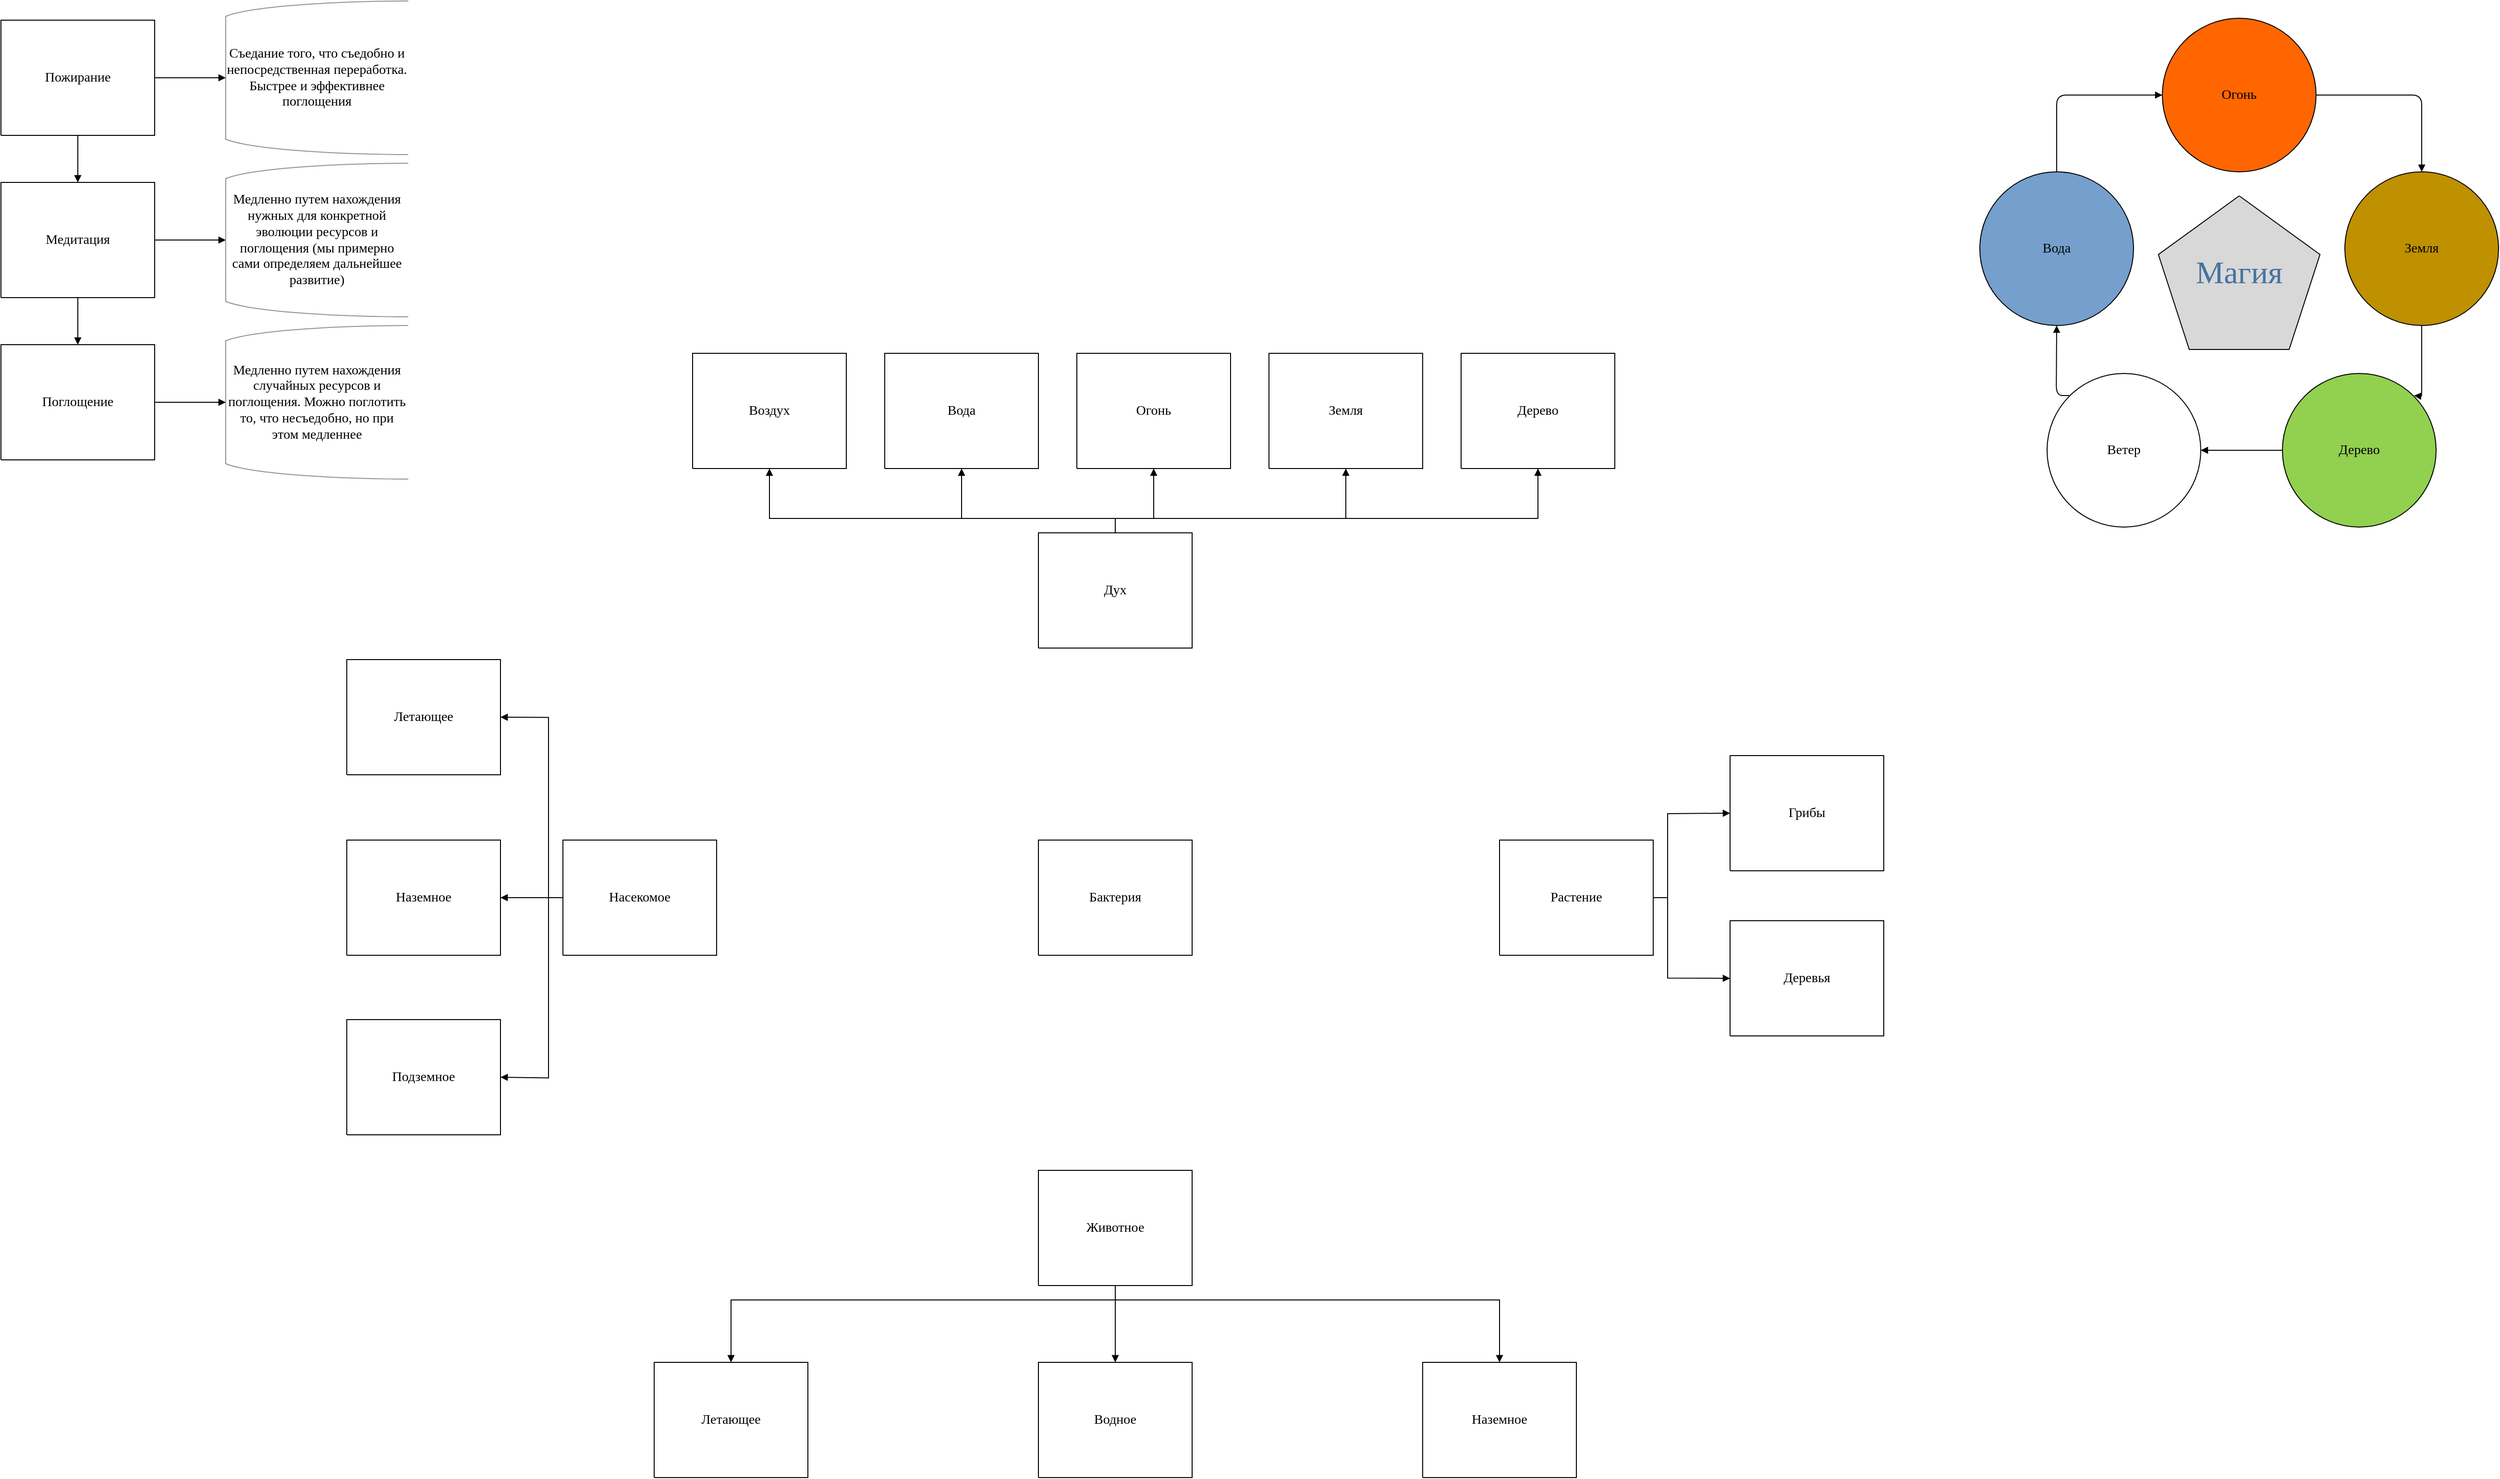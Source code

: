 <mxfile version="13.8.1" type="github"><diagram name="Страница-1" id="Страница-1"><mxGraphModel dx="2553" dy="1671" grid="1" gridSize="10" guides="1" tooltips="1" connect="1" arrows="1" fold="1" page="1" pageScale="1" pageWidth="413" pageHeight="583" math="0" shadow="0"><root><mxCell id="0"/><mxCell id="1" value="Соединительная линия" parent="0"/><mxCell id="3" value="&lt;font style=&quot;font-size:14px;font-family:Gulim;color:#000000;direction:ltr;letter-spacing:0px;line-height:120%;opacity:1&quot;&gt;Пожирание&lt;br/&gt;&lt;/font&gt;" style="verticalAlign=middle;align=center;vsdxID=1;fillColor=#ffffff;gradientColor=none;shape=stencil(nZBLDoAgDERP0z3SIyjew0SURgSD+Lu9kMZoXLhwN9O+tukAlrNpJg1SzDH4QW/URgNYgZTkjA4UkwJUgGXng+6DX1zLfmoymdXo17xh5zmRJ6Q42BWCfc2oJfdAr+Yv+AP9Cb7OJ3H/2JG1HNGz/84klThPVCc=);strokeColor=#000000;labelBackgroundColor=none;rounded=0;html=1;whiteSpace=wrap;" parent="1" vertex="1"><mxGeometry x="577" y="282" width="160" height="120" as="geometry"/></mxCell><mxCell id="4" value="&lt;font style=&quot;font-size:14px;font-family:Gulim;color:#000000;direction:ltr;letter-spacing:0px;line-height:120%;opacity:1&quot;&gt;Медитация&lt;br/&gt;&lt;/font&gt;" style="verticalAlign=middle;align=center;vsdxID=9;fillColor=#ffffff;gradientColor=none;shape=stencil(nZBLDoAgDERP0z3SIyjew0SURgSD+Lu9kMZoXLhwN9O+tukAlrNpJg1SzDH4QW/URgNYgZTkjA4UkwJUgGXng+6DX1zLfmoymdXo17xh5zmRJ6Q42BWCfc2oJfdAr+Yv+AP9Cb7OJ3H/2JG1HNGz/84klThPVCc=);strokeColor=#000000;labelBackgroundColor=none;rounded=0;html=1;whiteSpace=wrap;" parent="1" vertex="1"><mxGeometry x="577" y="451" width="160" height="120" as="geometry"/></mxCell><mxCell id="5" value="&lt;font style=&quot;font-size:14px;font-family:Gulim;color:#000000;direction:ltr;letter-spacing:0px;line-height:120%;opacity:1&quot;&gt;Поглощение&lt;br/&gt;&lt;/font&gt;" style="verticalAlign=middle;align=center;vsdxID=11;fillColor=#ffffff;gradientColor=none;shape=stencil(nZBLDoAgDERP0z3SIyjew0SURgSD+Lu9kMZoXLhwN9O+tukAlrNpJg1SzDH4QW/URgNYgZTkjA4UkwJUgGXng+6DX1zLfmoymdXo17xh5zmRJ6Q42BWCfc2oJfdAr+Yv+AP9Cb7OJ3H/2JG1HNGz/84klThPVCc=);strokeColor=#000000;labelBackgroundColor=none;rounded=0;html=1;whiteSpace=wrap;" parent="1" vertex="1"><mxGeometry x="577" y="620" width="160" height="120" as="geometry"/></mxCell><mxCell id="6" value="&lt;font style=&quot;font-size:14px;font-family:Gulim;color:#000000;direction:ltr;letter-spacing:0px;line-height:120%;opacity:1&quot;&gt;Съедание того, что съедобно и непосредственная переработка. Быстрее и эффективнее поглощения&lt;br/&gt;&lt;/font&gt;" style="verticalAlign=middle;align=center;vsdxID=23;fillColor=#5b9bd5;gradientColor=none;shape=stencil(tVLLDsIgEPwajhjKGo3nWv+D2G1LrNAsaOvfC6FqaeLJeJudndkHC4PSdWpAJoXzZC846tp3DI5MSm06JO0DYlAxKBtL2JK9mTrFg4rKiK72HitMyVcIET1SPPL4lMSKziFHb/Fus5dJTy8DbGCbqFmVFzzM4cTVpB0n65XX1mTSXlGLPPTiTa/aLOVGxGFBF8vpem3wW9/i5z3WT/PHRQL4HCjddplbHzNQ6SNA9QQ=);strokeColor=#939393;labelBackgroundColor=none;rounded=0;html=1;whiteSpace=wrap;" parent="1" vertex="1"><mxGeometry x="811" y="262" width="190" height="160" as="geometry"/></mxCell><mxCell id="7" value="&lt;font style=&quot;font-size:14px;font-family:Gulim;color:#000000;direction:ltr;letter-spacing:0px;line-height:120%;opacity:1&quot;&gt;Медленно путем нахождения нужных для конкретной эволюции ресурсов и поглощения (мы примерно сами определяем дальнейшее развитие)&lt;br/&gt;&lt;/font&gt;" style="verticalAlign=middle;align=center;vsdxID=26;fillColor=#5b9bd5;gradientColor=none;shape=stencil(tVLLDsIgEPwajhjKGo3nWv+D2G1LrNAsaOvfC6FqaeLJeJudndkHC4PSdWpAJoXzZC846tp3DI5MSm06JO0DYlAxKBtL2JK9mTrFg4rKiK72HitMyVcIET1SPPL4lMSKziFHb/Fus5dJTy8DbGCbqFmVFzzM4cTVpB0n65XX1mTSXlGLPPTiTa/aLOVGxGFBF8vpem3wW9/i5z3WT/PHRQL4HCjddplbHzNQ6SNA9QQ=);strokeColor=#939393;labelBackgroundColor=none;rounded=0;html=1;whiteSpace=wrap;" parent="1" vertex="1"><mxGeometry x="811" y="431" width="190" height="160" as="geometry"/></mxCell><mxCell id="8" value="&lt;font style=&quot;font-size:14px;font-family:Gulim;color:#000000;direction:ltr;letter-spacing:0px;line-height:120%;opacity:1&quot;&gt;Медленно путем нахождения случайных ресурсов и поглощения. Можно поглотить то, что несъедобно, но при этом медленнее&lt;br/&gt;&lt;/font&gt;" style="verticalAlign=middle;align=center;vsdxID=27;fillColor=#5b9bd5;gradientColor=none;shape=stencil(tVLLDsIgEPwajhjKGo3nWv+D2G1LrNAsaOvfC6FqaeLJeJudndkHC4PSdWpAJoXzZC846tp3DI5MSm06JO0DYlAxKBtL2JK9mTrFg4rKiK72HitMyVcIET1SPPL4lMSKziFHb/Fus5dJTy8DbGCbqFmVFzzM4cTVpB0n65XX1mTSXlGLPPTiTa/aLOVGxGFBF8vpem3wW9/i5z3WT/PHRQL4HCjddplbHzNQ6SNA9QQ=);strokeColor=#939393;labelBackgroundColor=none;rounded=0;html=1;whiteSpace=wrap;" parent="1" vertex="1"><mxGeometry x="811" y="600" width="190" height="160" as="geometry"/></mxCell><mxCell id="9" style="vsdxID=31;fillColor=#ff6600;shape=stencil(vVHLDsIgEPwajiQU4hfU+h8bu7RELM2CFv9eyMZYjCcP3mZ2Zh/ZEaaPM6wotIqJwgU3N6ZZmKPQ2i0zkksFCTMI09tAOFG4LSPzFaqzomu41wmZ+1Tt0OrB7MD0xE6gc5EoN5qi1vsa1Kmvo1SWkF2UFBIkF5ZmqweaUJY10nqYGiluiOuu3P182P/OKuD9Zuu855T2+mcspcSRmuEJ);strokeColor=#000000;labelBackgroundColor=none;rounded=0;html=1;whiteSpace=wrap;" parent="1" vertex="1"><mxGeometry x="2827" y="280" width="160" height="160" as="geometry"/></mxCell><mxCell id="10" value="&lt;font style=&quot;font-size:14px;font-family:Gulim;color:#000000;direction:ltr;letter-spacing:0px;line-height:120%;opacity:1&quot;&gt;Огонь&lt;br/&gt;&lt;/font&gt;" style="text;vsdxID=31;fillColor=none;gradientColor=none;strokeColor=none;labelBackgroundColor=none;rounded=0;html=1;whiteSpace=wrap;verticalAlign=middle;align=center;;html=1;" parent="9" vertex="1"><mxGeometry x="10" y="20" width="140" height="120" as="geometry"/></mxCell><mxCell id="11" style="vsdxID=32;fillColor=#759fcc;shape=stencil(vVHLDsIgEPwajiQU4hfU+h8bu7RELM2CFv9eyMZYjCcP3mZ2Zh/ZEaaPM6wotIqJwgU3N6ZZmKPQ2i0zkksFCTMI09tAOFG4LSPzFaqzomu41wmZ+1Tt0OrB7MD0xE6gc5EoN5qi1vsa1Kmvo1SWkF2UFBIkF5ZmqweaUJY10nqYGiluiOuu3P182P/OKuD9Zuu855T2+mcspcSRmuEJ);strokeColor=#000000;labelBackgroundColor=none;rounded=0;html=1;whiteSpace=wrap;" parent="1" vertex="1"><mxGeometry x="2637" y="440" width="160" height="160" as="geometry"/></mxCell><mxCell id="12" value="&lt;font style=&quot;font-size:14px;font-family:Gulim;color:#000000;direction:ltr;letter-spacing:0px;line-height:120%;opacity:1&quot;&gt;Вода&lt;br/&gt;&lt;/font&gt;" style="text;vsdxID=32;fillColor=none;gradientColor=none;strokeColor=none;labelBackgroundColor=none;rounded=0;html=1;whiteSpace=wrap;verticalAlign=middle;align=center;;html=1;" parent="11" vertex="1"><mxGeometry x="10" y="20" width="140" height="120" as="geometry"/></mxCell><mxCell id="13" style="vsdxID=33;fillColor=#bf9000;shape=stencil(vVHLDsIgEPwajiQU4hfU+h8bu7RELM2CFv9eyMZYjCcP3mZ2Zh/ZEaaPM6wotIqJwgU3N6ZZmKPQ2i0zkksFCTMI09tAOFG4LSPzFaqzomu41wmZ+1Tt0OrB7MD0xE6gc5EoN5qi1vsa1Kmvo1SWkF2UFBIkF5ZmqweaUJY10nqYGiluiOuu3P182P/OKuD9Zuu855T2+mcspcSRmuEJ);strokeColor=#000000;labelBackgroundColor=none;rounded=0;html=1;whiteSpace=wrap;" parent="1" vertex="1"><mxGeometry x="3017" y="440" width="160" height="160" as="geometry"/></mxCell><mxCell id="14" value="&lt;font style=&quot;font-size:14px;font-family:Gulim;color:#000000;direction:ltr;letter-spacing:0px;line-height:120%;opacity:1&quot;&gt;Земля&lt;br/&gt;&lt;/font&gt;" style="text;vsdxID=33;fillColor=none;gradientColor=none;strokeColor=none;labelBackgroundColor=none;rounded=0;html=1;whiteSpace=wrap;verticalAlign=middle;align=center;;html=1;" parent="13" vertex="1"><mxGeometry x="10" y="20" width="140" height="120" as="geometry"/></mxCell><mxCell id="15" style="vsdxID=34;fillColor=#92d050;shape=stencil(vVHLDsIgEPwajiQU4hfU+h8bu7RELM2CFv9eyMZYjCcP3mZ2Zh/ZEaaPM6wotIqJwgU3N6ZZmKPQ2i0zkksFCTMI09tAOFG4LSPzFaqzomu41wmZ+1Tt0OrB7MD0xE6gc5EoN5qi1vsa1Kmvo1SWkF2UFBIkF5ZmqweaUJY10nqYGiluiOuu3P182P/OKuD9Zuu855T2+mcspcSRmuEJ);strokeColor=#000000;labelBackgroundColor=none;rounded=0;html=1;whiteSpace=wrap;" parent="1" vertex="1"><mxGeometry x="2952" y="650" width="160" height="160" as="geometry"/></mxCell><mxCell id="16" value="&lt;font style=&quot;font-size:14px;font-family:Gulim;color:#000000;direction:ltr;letter-spacing:0px;line-height:120%;opacity:1&quot;&gt;Дерево&lt;br/&gt;&lt;/font&gt;" style="text;vsdxID=34;fillColor=none;gradientColor=none;strokeColor=none;labelBackgroundColor=none;rounded=0;html=1;whiteSpace=wrap;verticalAlign=middle;align=center;;html=1;" parent="15" vertex="1"><mxGeometry x="10" y="20" width="140" height="120" as="geometry"/></mxCell><mxCell id="17" style="vsdxID=35;fillColor=#ffffff;shape=stencil(vVHLDsIgEPwajiQU4hfU+h8bu7RELM2CFv9eyMZYjCcP3mZ2Zh/ZEaaPM6wotIqJwgU3N6ZZmKPQ2i0zkksFCTMI09tAOFG4LSPzFaqzomu41wmZ+1Tt0OrB7MD0xE6gc5EoN5qi1vsa1Kmvo1SWkF2UFBIkF5ZmqweaUJY10nqYGiluiOuu3P182P/OKuD9Zuu855T2+mcspcSRmuEJ);strokeColor=#000000;labelBackgroundColor=none;rounded=0;html=1;whiteSpace=wrap;" parent="1" vertex="1"><mxGeometry x="2707" y="650" width="160" height="160" as="geometry"/></mxCell><mxCell id="18" value="&lt;font style=&quot;font-size:14px;font-family:Gulim;color:#000000;direction:ltr;letter-spacing:0px;line-height:120%;opacity:1&quot;&gt;Ветер&lt;br/&gt;&lt;/font&gt;" style="text;vsdxID=35;fillColor=none;gradientColor=none;strokeColor=none;labelBackgroundColor=none;rounded=0;html=1;whiteSpace=wrap;verticalAlign=middle;align=center;;html=1;" parent="17" vertex="1"><mxGeometry x="10" y="20" width="140" height="120" as="geometry"/></mxCell><mxCell id="19" value="&lt;font style=&quot;font-size:14px;font-family:Gulim;color:#000000;direction:ltr;letter-spacing:0px;line-height:120%;opacity:1&quot;&gt;Животное&lt;br/&gt;&lt;/font&gt;" style="verticalAlign=middle;align=center;vsdxID=42;fillColor=#ffffff;gradientColor=none;shape=stencil(nZBLDoAgDERP0z3SIyjew0SURgSD+Lu9kMZoXLhwN9O+tukAlrNpJg1SzDH4QW/URgNYgZTkjA4UkwJUgGXng+6DX1zLfmoymdXo17xh5zmRJ6Q42BWCfc2oJfdAr+Yv+AP9Cb7OJ3H/2JG1HNGz/84klThPVCc=);strokeColor=#000000;labelBackgroundColor=none;rounded=0;html=1;whiteSpace=wrap;" parent="1" vertex="1"><mxGeometry x="1657" y="1480" width="160" height="120" as="geometry"/></mxCell><mxCell id="20" value="&lt;font style=&quot;font-size:14px;font-family:Gulim;color:#000000;direction:ltr;letter-spacing:0px;line-height:120%;opacity:1&quot;&gt;Растение&lt;br/&gt;&lt;/font&gt;" style="verticalAlign=middle;align=center;vsdxID=43;fillColor=#ffffff;gradientColor=none;shape=stencil(nZBLDoAgDERP0z3SIyjew0SURgSD+Lu9kMZoXLhwN9O+tukAlrNpJg1SzDH4QW/URgNYgZTkjA4UkwJUgGXng+6DX1zLfmoymdXo17xh5zmRJ6Q42BWCfc2oJfdAr+Yv+AP9Cb7OJ3H/2JG1HNGz/84klThPVCc=);strokeColor=#000000;labelBackgroundColor=none;rounded=0;html=1;whiteSpace=wrap;" parent="1" vertex="1"><mxGeometry x="2137" y="1136" width="160" height="120" as="geometry"/></mxCell><mxCell id="21" value="&lt;font style=&quot;font-size:14px;font-family:Gulim;color:#000000;direction:ltr;letter-spacing:0px;line-height:120%;opacity:1&quot;&gt;Дух&lt;br/&gt;&lt;/font&gt;" style="verticalAlign=middle;align=center;vsdxID=44;fillColor=#ffffff;gradientColor=none;shape=stencil(nZBLDoAgDERP0z3SIyjew0SURgSD+Lu9kMZoXLhwN9O+tukAlrNpJg1SzDH4QW/URgNYgZTkjA4UkwJUgGXng+6DX1zLfmoymdXo17xh5zmRJ6Q42BWCfc2oJfdAr+Yv+AP9Cb7OJ3H/2JG1HNGz/84klThPVCc=);strokeColor=#000000;labelBackgroundColor=none;rounded=0;html=1;whiteSpace=wrap;" parent="1" vertex="1"><mxGeometry x="1657" y="816" width="160" height="120" as="geometry"/></mxCell><mxCell id="22" value="&lt;font style=&quot;font-size:14px;font-family:Gulim;color:#000000;direction:ltr;letter-spacing:0px;line-height:120%;opacity:1&quot;&gt;Насекомое&lt;br/&gt;&lt;/font&gt;" style="verticalAlign=middle;align=center;vsdxID=45;fillColor=#ffffff;gradientColor=none;shape=stencil(nZBLDoAgDERP0z3SIyjew0SURgSD+Lu9kMZoXLhwN9O+tukAlrNpJg1SzDH4QW/URgNYgZTkjA4UkwJUgGXng+6DX1zLfmoymdXo17xh5zmRJ6Q42BWCfc2oJfdAr+Yv+AP9Cb7OJ3H/2JG1HNGz/84klThPVCc=);strokeColor=#000000;labelBackgroundColor=none;rounded=0;html=1;whiteSpace=wrap;" parent="1" vertex="1"><mxGeometry x="1162" y="1136" width="160" height="120" as="geometry"/></mxCell><mxCell id="23" value="&lt;font style=&quot;font-size:14px;font-family:Gulim;color:#000000;direction:ltr;letter-spacing:0px;line-height:120%;opacity:1&quot;&gt;Воздух&lt;br/&gt;&lt;/font&gt;" style="verticalAlign=middle;align=center;vsdxID=46;fillColor=#ffffff;gradientColor=none;shape=stencil(nZBLDoAgDERP0z3SIyjew0SURgSD+Lu9kMZoXLhwN9O+tukAlrNpJg1SzDH4QW/URgNYgZTkjA4UkwJUgGXng+6DX1zLfmoymdXo17xh5zmRJ6Q42BWCfc2oJfdAr+Yv+AP9Cb7OJ3H/2JG1HNGz/84klThPVCc=);strokeColor=#000000;labelBackgroundColor=none;rounded=0;html=1;whiteSpace=wrap;" parent="1" vertex="1"><mxGeometry x="1297" y="629" width="160" height="120" as="geometry"/></mxCell><mxCell id="24" value="&lt;font style=&quot;font-size:14px;font-family:Gulim;color:#000000;direction:ltr;letter-spacing:0px;line-height:120%;opacity:1&quot;&gt;Огонь&lt;br/&gt;&lt;/font&gt;" style="verticalAlign=middle;align=center;vsdxID=47;fillColor=#ffffff;gradientColor=none;shape=stencil(nZBLDoAgDERP0z3SIyjew0SURgSD+Lu9kMZoXLhwN9O+tukAlrNpJg1SzDH4QW/URgNYgZTkjA4UkwJUgGXng+6DX1zLfmoymdXo17xh5zmRJ6Q42BWCfc2oJfdAr+Yv+AP9Cb7OJ3H/2JG1HNGz/84klThPVCc=);strokeColor=#000000;labelBackgroundColor=none;rounded=0;html=1;whiteSpace=wrap;" parent="1" vertex="1"><mxGeometry x="1697" y="629" width="160" height="120" as="geometry"/></mxCell><mxCell id="25" value="&lt;font style=&quot;font-size:14px;font-family:Gulim;color:#000000;direction:ltr;letter-spacing:0px;line-height:120%;opacity:1&quot;&gt;Вода&lt;br/&gt;&lt;/font&gt;" style="verticalAlign=middle;align=center;vsdxID=48;fillColor=#ffffff;gradientColor=none;shape=stencil(nZBLDoAgDERP0z3SIyjew0SURgSD+Lu9kMZoXLhwN9O+tukAlrNpJg1SzDH4QW/URgNYgZTkjA4UkwJUgGXng+6DX1zLfmoymdXo17xh5zmRJ6Q42BWCfc2oJfdAr+Yv+AP9Cb7OJ3H/2JG1HNGz/84klThPVCc=);strokeColor=#000000;labelBackgroundColor=none;rounded=0;html=1;whiteSpace=wrap;" parent="1" vertex="1"><mxGeometry x="1497" y="629" width="160" height="120" as="geometry"/></mxCell><mxCell id="26" value="&lt;font style=&quot;font-size:14px;font-family:Gulim;color:#000000;direction:ltr;letter-spacing:0px;line-height:120%;opacity:1&quot;&gt;Земля&lt;br/&gt;&lt;/font&gt;" style="verticalAlign=middle;align=center;vsdxID=49;fillColor=#ffffff;gradientColor=none;shape=stencil(nZBLDoAgDERP0z3SIyjew0SURgSD+Lu9kMZoXLhwN9O+tukAlrNpJg1SzDH4QW/URgNYgZTkjA4UkwJUgGXng+6DX1zLfmoymdXo17xh5zmRJ6Q42BWCfc2oJfdAr+Yv+AP9Cb7OJ3H/2JG1HNGz/84klThPVCc=);strokeColor=#000000;labelBackgroundColor=none;rounded=0;html=1;whiteSpace=wrap;" parent="1" vertex="1"><mxGeometry x="1897" y="629" width="160" height="120" as="geometry"/></mxCell><mxCell id="27" value="&lt;font style=&quot;font-size:14px;font-family:Gulim;color:#000000;direction:ltr;letter-spacing:0px;line-height:120%;opacity:1&quot;&gt;Дерево&lt;br/&gt;&lt;/font&gt;" style="verticalAlign=middle;align=center;vsdxID=50;fillColor=#ffffff;gradientColor=none;shape=stencil(nZBLDoAgDERP0z3SIyjew0SURgSD+Lu9kMZoXLhwN9O+tukAlrNpJg1SzDH4QW/URgNYgZTkjA4UkwJUgGXng+6DX1zLfmoymdXo17xh5zmRJ6Q42BWCfc2oJfdAr+Yv+AP9Cb7OJ3H/2JG1HNGz/84klThPVCc=);strokeColor=#000000;labelBackgroundColor=none;rounded=0;html=1;whiteSpace=wrap;" parent="1" vertex="1"><mxGeometry x="2097" y="629" width="160" height="120" as="geometry"/></mxCell><mxCell id="28" value="&lt;font style=&quot;font-size:14px;font-family:Gulim;color:#000000;direction:ltr;letter-spacing:0px;line-height:120%;opacity:1&quot;&gt;Летающее&lt;br/&gt;&lt;/font&gt;" style="verticalAlign=middle;align=center;vsdxID=56;fillColor=#ffffff;gradientColor=none;shape=stencil(nZBLDoAgDERP0z3SIyjew0SURgSD+Lu9kMZoXLhwN9O+tukAlrNpJg1SzDH4QW/URgNYgZTkjA4UkwJUgGXng+6DX1zLfmoymdXo17xh5zmRJ6Q42BWCfc2oJfdAr+Yv+AP9Cb7OJ3H/2JG1HNGz/84klThPVCc=);strokeColor=#000000;labelBackgroundColor=none;rounded=0;html=1;whiteSpace=wrap;" parent="1" vertex="1"><mxGeometry x="1257" y="1680" width="160" height="120" as="geometry"/></mxCell><mxCell id="29" value="&lt;font style=&quot;font-size:14px;font-family:Gulim;color:#000000;direction:ltr;letter-spacing:0px;line-height:120%;opacity:1&quot;&gt;Водное&lt;br/&gt;&lt;/font&gt;" style="verticalAlign=middle;align=center;vsdxID=57;fillColor=#ffffff;gradientColor=none;shape=stencil(nZBLDoAgDERP0z3SIyjew0SURgSD+Lu9kMZoXLhwN9O+tukAlrNpJg1SzDH4QW/URgNYgZTkjA4UkwJUgGXng+6DX1zLfmoymdXo17xh5zmRJ6Q42BWCfc2oJfdAr+Yv+AP9Cb7OJ3H/2JG1HNGz/84klThPVCc=);strokeColor=#000000;labelBackgroundColor=none;rounded=0;html=1;whiteSpace=wrap;" parent="1" vertex="1"><mxGeometry x="1657" y="1680" width="160" height="120" as="geometry"/></mxCell><mxCell id="30" value="&lt;font style=&quot;font-size:14px;font-family:Gulim;color:#000000;direction:ltr;letter-spacing:0px;line-height:120%;opacity:1&quot;&gt;Наземное&lt;br/&gt;&lt;/font&gt;" style="verticalAlign=middle;align=center;vsdxID=58;fillColor=#ffffff;gradientColor=none;shape=stencil(nZBLDoAgDERP0z3SIyjew0SURgSD+Lu9kMZoXLhwN9O+tukAlrNpJg1SzDH4QW/URgNYgZTkjA4UkwJUgGXng+6DX1zLfmoymdXo17xh5zmRJ6Q42BWCfc2oJfdAr+Yv+AP9Cb7OJ3H/2JG1HNGz/84klThPVCc=);strokeColor=#000000;labelBackgroundColor=none;rounded=0;html=1;whiteSpace=wrap;" parent="1" vertex="1"><mxGeometry x="2057" y="1680" width="160" height="120" as="geometry"/></mxCell><mxCell id="31" value="&lt;font style=&quot;font-size:33px;font-family:Gulim;color:#44749f;direction:ltr;letter-spacing:0px;line-height:120%;opacity:1&quot;&gt;Магия&lt;br/&gt;&lt;/font&gt;" style="verticalAlign=middle;align=center;vsdxID=59;fillColor=#d8d8d8;shape=stencil(lZHdDsIgDIWfppcSKJLN6znfY8mYEBEWxvx5eyG9cDNx0btzytemnIJsJtONGpBPKYaLvts+GZBHQLTe6GhTViBbkM0Qoj7HMPue/NgVsqhruJUJD+pTvLQgf5IldyLSWb8gd8hUtYJlzfA7LyqmxIoXfGN8jWx/+B0X/M91tj6axTufwTpH8S7fP/PMJbqFbF8=);strokeColor=#000000;labelBackgroundColor=none;rounded=0;html=1;whiteSpace=wrap;" parent="1" vertex="1"><mxGeometry x="2827" y="465" width="160" height="160" as="geometry"/></mxCell><mxCell id="32" value="&lt;font style=&quot;font-size:14px;font-family:Gulim;color:#000000;direction:ltr;letter-spacing:0px;line-height:120%;opacity:1&quot;&gt;Грибы&lt;br/&gt;&lt;/font&gt;" style="verticalAlign=middle;align=center;vsdxID=60;fillColor=#ffffff;gradientColor=none;shape=stencil(nZBLDoAgDERP0z3SIyjew0SURgSD+Lu9kMZoXLhwN9O+tukAlrNpJg1SzDH4QW/URgNYgZTkjA4UkwJUgGXng+6DX1zLfmoymdXo17xh5zmRJ6Q42BWCfc2oJfdAr+Yv+AP9Cb7OJ3H/2JG1HNGz/84klThPVCc=);strokeColor=#000000;labelBackgroundColor=none;rounded=0;html=1;whiteSpace=wrap;" parent="1" vertex="1"><mxGeometry x="2377" y="1048" width="160" height="120" as="geometry"/></mxCell><mxCell id="33" value="&lt;font style=&quot;font-size:14px;font-family:Gulim;color:#000000;direction:ltr;letter-spacing:0px;line-height:120%;opacity:1&quot;&gt;Деревья&lt;br/&gt;&lt;/font&gt;" style="verticalAlign=middle;align=center;vsdxID=61;fillColor=#ffffff;gradientColor=none;shape=stencil(nZBLDoAgDERP0z3SIyjew0SURgSD+Lu9kMZoXLhwN9O+tukAlrNpJg1SzDH4QW/URgNYgZTkjA4UkwJUgGXng+6DX1zLfmoymdXo17xh5zmRJ6Q42BWCfc2oJfdAr+Yv+AP9Cb7OJ3H/2JG1HNGz/84klThPVCc=);strokeColor=#000000;labelBackgroundColor=none;rounded=0;html=1;whiteSpace=wrap;" parent="1" vertex="1"><mxGeometry x="2377" y="1220" width="160" height="120" as="geometry"/></mxCell><mxCell id="34" value="&lt;font style=&quot;font-size:14px;font-family:Gulim;color:#000000;direction:ltr;letter-spacing:0px;line-height:120%;opacity:1&quot;&gt;Летающее&lt;br/&gt;&lt;/font&gt;" style="verticalAlign=middle;align=center;vsdxID=62;fillColor=#ffffff;gradientColor=none;shape=stencil(nZBLDoAgDERP0z3SIyjew0SURgSD+Lu9kMZoXLhwN9O+tukAlrNpJg1SzDH4QW/URgNYgZTkjA4UkwJUgGXng+6DX1zLfmoymdXo17xh5zmRJ6Q42BWCfc2oJfdAr+Yv+AP9Cb7OJ3H/2JG1HNGz/84klThPVCc=);strokeColor=#000000;labelBackgroundColor=none;rounded=0;html=1;whiteSpace=wrap;" parent="1" vertex="1"><mxGeometry x="937" y="948" width="160" height="120" as="geometry"/></mxCell><mxCell id="35" value="&lt;font style=&quot;font-size:14px;font-family:Gulim;color:#000000;direction:ltr;letter-spacing:0px;line-height:120%;opacity:1&quot;&gt;Наземное&lt;br/&gt;&lt;/font&gt;" style="verticalAlign=middle;align=center;vsdxID=63;fillColor=#ffffff;gradientColor=none;shape=stencil(nZBLDoAgDERP0z3SIyjew0SURgSD+Lu9kMZoXLhwN9O+tukAlrNpJg1SzDH4QW/URgNYgZTkjA4UkwJUgGXng+6DX1zLfmoymdXo17xh5zmRJ6Q42BWCfc2oJfdAr+Yv+AP9Cb7OJ3H/2JG1HNGz/84klThPVCc=);strokeColor=#000000;labelBackgroundColor=none;rounded=0;html=1;whiteSpace=wrap;" parent="1" vertex="1"><mxGeometry x="937" y="1136" width="160" height="120" as="geometry"/></mxCell><mxCell id="36" value="&lt;font style=&quot;font-size:14px;font-family:Gulim;color:#000000;direction:ltr;letter-spacing:0px;line-height:120%;opacity:1&quot;&gt;Подземное&lt;br/&gt;&lt;/font&gt;" style="verticalAlign=middle;align=center;vsdxID=64;fillColor=#ffffff;gradientColor=none;shape=stencil(nZBLDoAgDERP0z3SIyjew0SURgSD+Lu9kMZoXLhwN9O+tukAlrNpJg1SzDH4QW/URgNYgZTkjA4UkwJUgGXng+6DX1zLfmoymdXo17xh5zmRJ6Q42BWCfc2oJfdAr+Yv+AP9Cb7OJ3H/2JG1HNGz/84klThPVCc=);strokeColor=#000000;labelBackgroundColor=none;rounded=0;html=1;whiteSpace=wrap;" parent="1" vertex="1"><mxGeometry x="937" y="1323" width="160" height="120" as="geometry"/></mxCell><mxCell id="37" value="&lt;font style=&quot;font-size:14px;font-family:Gulim;color:#000000;direction:ltr;letter-spacing:0px;line-height:120%;opacity:1&quot;&gt;Бактерия&lt;br/&gt;&lt;/font&gt;" style="verticalAlign=middle;align=center;vsdxID=65;fillColor=#ffffff;gradientColor=none;shape=stencil(nZBLDoAgDERP0z3SIyjew0SURgSD+Lu9kMZoXLhwN9O+tukAlrNpJg1SzDH4QW/URgNYgZTkjA4UkwJUgGXng+6DX1zLfmoymdXo17xh5zmRJ6Q42BWCfc2oJfdAr+Yv+AP9Cb7OJ3H/2JG1HNGz/84klThPVCc=);strokeColor=#000000;labelBackgroundColor=none;rounded=0;html=1;whiteSpace=wrap;" parent="1" vertex="1"><mxGeometry x="1657" y="1136" width="160" height="120" as="geometry"/></mxCell><mxCell id="38" value="&lt;font style=&quot;font-size:14px;font-family:Calibri;color:#44749f;direction:ltr;letter-spacing:0px;line-height:120%;opacity:1&quot;&gt;&lt;br/&gt;&lt;/font&gt;" style="vsdxID=68;edgeStyle=none;startArrow=none;endArrow=block;startSize=5;endSize=5;strokeColor=#000000;spacingTop=0;spacingBottom=0;spacingLeft=0;spacingRight=0;verticalAlign=middle;html=1;labelBackgroundColor=#ffffff;rounded=0;align=center;exitX=0.5;exitY=1;exitDx=0;exitDy=0;exitPerimeter=0;entryX=0.5;entryY=0;entryDx=0;entryDy=0;entryPerimeter=0;" parent="1" source="19" target="29" edge="1"><mxGeometry relative="1" as="geometry"><mxPoint x="10" as="offset"/><Array as="points"/></mxGeometry></mxCell><mxCell id="39" value="&lt;font style=&quot;font-size:14px;font-family:Calibri;color:#44749f;direction:ltr;letter-spacing:0px;line-height:120%;opacity:1&quot;&gt;&lt;br/&gt;&lt;/font&gt;" style="vsdxID=29;edgeStyle=none;startArrow=none;endArrow=block;startSize=5;endSize=5;strokeColor=#000000;spacingTop=0;spacingBottom=0;spacingLeft=0;spacingRight=0;verticalAlign=middle;html=1;labelBackgroundColor=#ffffff;rounded=0;align=center;exitX=1;exitY=0.5;exitDx=0;exitDy=0;exitPerimeter=0;entryX=0;entryY=0.5;entryDx=0;entryDy=0;entryPerimeter=0;" parent="1" source="4" target="7" edge="1"><mxGeometry relative="1" as="geometry"><mxPoint as="offset"/><Array as="points"/></mxGeometry></mxCell><mxCell id="40" style="vsdxID=10;edgeStyle=none;startArrow=none;endArrow=block;startSize=5;endSize=5;strokeColor=#000000;spacingTop=0;spacingBottom=0;spacingLeft=0;spacingRight=0;verticalAlign=middle;html=1;labelBackgroundColor=#ffffff;rounded=0;exitX=0.5;exitY=1;exitDx=0;exitDy=0;exitPerimeter=0;entryX=0.5;entryY=0;entryDx=0;entryDy=0;entryPerimeter=0;" parent="1" source="3" target="4" edge="1"><mxGeometry relative="1" as="geometry"><mxPoint x="10" as="offset"/><Array as="points"/></mxGeometry></mxCell><mxCell id="41" style="vsdxID=12;edgeStyle=none;startArrow=none;endArrow=block;startSize=5;endSize=5;strokeColor=#000000;spacingTop=0;spacingBottom=0;spacingLeft=0;spacingRight=0;verticalAlign=middle;html=1;labelBackgroundColor=#ffffff;rounded=0;exitX=0.5;exitY=1;exitDx=0;exitDy=0;exitPerimeter=0;entryX=0.5;entryY=0;entryDx=0;entryDy=0;entryPerimeter=0;" parent="1" source="4" target="5" edge="1"><mxGeometry relative="1" as="geometry"><mxPoint x="10" as="offset"/><Array as="points"/></mxGeometry></mxCell><mxCell id="42" value="&lt;font style=&quot;font-size:14px;font-family:Calibri;color:#44749f;direction:ltr;letter-spacing:0px;line-height:120%;opacity:1&quot;&gt;&lt;br/&gt;&lt;/font&gt;" style="vsdxID=73;edgeStyle=none;startArrow=none;endArrow=block;startSize=5;endSize=5;strokeColor=#000000;spacingTop=0;spacingBottom=0;spacingLeft=0;spacingRight=0;verticalAlign=middle;html=1;labelBackgroundColor=#ffffff;rounded=0;align=center;exitX=0;exitY=0.5;exitDx=0;exitDy=0;exitPerimeter=0;entryX=1;entryY=0.5;entryDx=0;entryDy=0;entryPerimeter=0;" parent="1" source="22" target="36" edge="1"><mxGeometry relative="1" as="geometry"><mxPoint as="offset"/><Array as="points"><mxPoint x="1147" y="1196"/><mxPoint x="1147" y="1383.79"/></Array></mxGeometry></mxCell><mxCell id="43" value="&lt;font style=&quot;font-size:14px;font-family:Calibri;color:#44749f;direction:ltr;letter-spacing:0px;line-height:120%;opacity:1&quot;&gt;&lt;br/&gt;&lt;/font&gt;" style="vsdxID=72;edgeStyle=none;startArrow=none;endArrow=block;startSize=5;endSize=5;strokeColor=#000000;spacingTop=0;spacingBottom=0;spacingLeft=0;spacingRight=0;verticalAlign=middle;html=1;labelBackgroundColor=#ffffff;rounded=0;align=center;exitX=0;exitY=0.5;exitDx=0;exitDy=0;exitPerimeter=0;entryX=1;entryY=0.5;entryDx=0;entryDy=0;entryPerimeter=0;" parent="1" source="22" target="35" edge="1"><mxGeometry relative="1" as="geometry"><mxPoint x="-1" as="offset"/><Array as="points"/></mxGeometry></mxCell><mxCell id="44" value="&lt;font style=&quot;font-size:14px;font-family:Calibri;color:#44749f;direction:ltr;letter-spacing:0px;line-height:120%;opacity:1&quot;&gt;&lt;br/&gt;&lt;/font&gt;" style="vsdxID=71;edgeStyle=none;startArrow=none;endArrow=block;startSize=5;endSize=5;strokeColor=#000000;spacingTop=0;spacingBottom=0;spacingLeft=0;spacingRight=0;verticalAlign=middle;html=1;labelBackgroundColor=#ffffff;rounded=0;align=center;exitX=0;exitY=0.5;exitDx=0;exitDy=0;exitPerimeter=0;entryX=1;entryY=0.5;entryDx=0;entryDy=0;entryPerimeter=0;" parent="1" source="22" target="34" edge="1"><mxGeometry relative="1" as="geometry"><mxPoint y="-1" as="offset"/><Array as="points"><mxPoint x="1147" y="1196"/><mxPoint x="1147" y="1008.21"/></Array></mxGeometry></mxCell><mxCell id="45" value="&lt;font style=&quot;font-size:14px;font-family:Calibri;color:#44749f;direction:ltr;letter-spacing:0px;line-height:120%;opacity:1&quot;&gt;&lt;br/&gt;&lt;/font&gt;" style="vsdxID=70;edgeStyle=none;startArrow=none;endArrow=block;startSize=5;endSize=5;strokeColor=#000000;spacingTop=0;spacingBottom=0;spacingLeft=0;spacingRight=0;verticalAlign=middle;html=1;labelBackgroundColor=#ffffff;rounded=0;align=center;exitX=0.5;exitY=1;exitDx=0;exitDy=0;exitPerimeter=0;entryX=0.5;entryY=0;entryDx=0;entryDy=0;entryPerimeter=0;" parent="1" source="19" target="28" edge="1"><mxGeometry relative="1" as="geometry"><mxPoint as="offset"/><Array as="points"><mxPoint x="1737" y="1615"/><mxPoint x="1337" y="1615"/></Array></mxGeometry></mxCell><mxCell id="46" value="&lt;font style=&quot;font-size:14px;font-family:Calibri;color:#44749f;direction:ltr;letter-spacing:0px;line-height:120%;opacity:1&quot;&gt;&lt;br/&gt;&lt;/font&gt;" style="vsdxID=69;edgeStyle=none;startArrow=none;endArrow=block;startSize=5;endSize=5;strokeColor=#000000;spacingTop=0;spacingBottom=0;spacingLeft=0;spacingRight=0;verticalAlign=middle;html=1;labelBackgroundColor=#ffffff;rounded=0;align=center;exitX=0.5;exitY=1;exitDx=0;exitDy=0;exitPerimeter=0;entryX=0.5;entryY=0;entryDx=0;entryDy=0;entryPerimeter=0;" parent="1" source="19" target="30" edge="1"><mxGeometry relative="1" as="geometry"><mxPoint as="offset"/><Array as="points"><mxPoint x="1737" y="1615"/><mxPoint x="2137" y="1615"/></Array></mxGeometry></mxCell><mxCell id="47" value="&lt;font style=&quot;font-size:14px;font-family:Calibri;color:#44749f;direction:ltr;letter-spacing:0px;line-height:120%;opacity:1&quot;&gt;&lt;br/&gt;&lt;/font&gt;" style="vsdxID=67;edgeStyle=none;startArrow=none;endArrow=block;startSize=5;endSize=5;strokeColor=#000000;spacingTop=0;spacingBottom=0;spacingLeft=0;spacingRight=0;verticalAlign=middle;html=1;labelBackgroundColor=#ffffff;rounded=0;align=center;exitX=1;exitY=0.5;exitDx=0;exitDy=0;exitPerimeter=0;entryX=0;entryY=0.5;entryDx=0;entryDy=0;entryPerimeter=0;" parent="1" source="20" target="33" edge="1"><mxGeometry relative="1" as="geometry"><mxPoint y="-1" as="offset"/><Array as="points"><mxPoint x="2312" y="1196"/><mxPoint x="2312" y="1279.81"/></Array></mxGeometry></mxCell><mxCell id="48" value="&lt;font style=&quot;font-size:14px;font-family:Calibri;color:#44749f;direction:ltr;letter-spacing:0px;line-height:120%;opacity:1&quot;&gt;&lt;br/&gt;&lt;/font&gt;" style="vsdxID=66;edgeStyle=none;startArrow=none;endArrow=block;startSize=5;endSize=5;strokeColor=#000000;spacingTop=0;spacingBottom=0;spacingLeft=0;spacingRight=0;verticalAlign=middle;html=1;labelBackgroundColor=#ffffff;rounded=0;align=center;exitX=1;exitY=0.5;exitDx=0;exitDy=0;exitPerimeter=0;entryX=0;entryY=0.5;entryDx=0;entryDy=0;entryPerimeter=0;" parent="1" source="20" target="32" edge="1"><mxGeometry relative="1" as="geometry"><mxPoint as="offset"/><Array as="points"><mxPoint x="2312" y="1196"/><mxPoint x="2312" y="1108.55"/></Array></mxGeometry></mxCell><mxCell id="49" value="&lt;font style=&quot;font-size:14px;font-family:Calibri;color:#44749f;direction:ltr;letter-spacing:0px;line-height:120%;opacity:1&quot;&gt;&lt;br/&gt;&lt;/font&gt;" style="vsdxID=55;edgeStyle=none;startArrow=none;endArrow=block;startSize=5;endSize=5;strokeColor=#000000;spacingTop=0;spacingBottom=0;spacingLeft=0;spacingRight=0;verticalAlign=middle;html=1;labelBackgroundColor=#ffffff;rounded=0;align=center;exitX=0.5;exitY=0;exitDx=0;exitDy=0;exitPerimeter=0;entryX=0.5;entryY=1;entryDx=0;entryDy=0;entryPerimeter=0;" parent="1" source="21" target="25" edge="1"><mxGeometry relative="1" as="geometry"><mxPoint x="-1" as="offset"/><Array as="points"><mxPoint x="1737" y="801"/><mxPoint x="1577" y="801"/></Array></mxGeometry></mxCell><mxCell id="50" value="&lt;font style=&quot;font-size:14px;font-family:Calibri;color:#44749f;direction:ltr;letter-spacing:0px;line-height:120%;opacity:1&quot;&gt;&lt;br/&gt;&lt;/font&gt;" style="vsdxID=54;edgeStyle=none;startArrow=none;endArrow=block;startSize=5;endSize=5;strokeColor=#000000;spacingTop=0;spacingBottom=0;spacingLeft=0;spacingRight=0;verticalAlign=middle;html=1;labelBackgroundColor=#ffffff;rounded=0;align=center;exitX=0.5;exitY=0;exitDx=0;exitDy=0;exitPerimeter=0;entryX=0.5;entryY=1;entryDx=0;entryDy=0;entryPerimeter=0;" parent="1" source="21" target="24" edge="1"><mxGeometry relative="1" as="geometry"><mxPoint as="offset"/><Array as="points"><mxPoint x="1737" y="801"/><mxPoint x="1777" y="801"/></Array></mxGeometry></mxCell><mxCell id="51" value="&lt;font style=&quot;font-size:14px;font-family:Calibri;color:#44749f;direction:ltr;letter-spacing:0px;line-height:120%;opacity:1&quot;&gt;&lt;br/&gt;&lt;/font&gt;" style="vsdxID=53;edgeStyle=none;startArrow=none;endArrow=block;startSize=5;endSize=5;strokeColor=#000000;spacingTop=0;spacingBottom=0;spacingLeft=0;spacingRight=0;verticalAlign=middle;html=1;labelBackgroundColor=#ffffff;rounded=0;align=center;exitX=0.5;exitY=0;exitDx=0;exitDy=0;exitPerimeter=0;entryX=0.5;entryY=1;entryDx=0;entryDy=0;entryPerimeter=0;" parent="1" source="21" target="26" edge="1"><mxGeometry relative="1" as="geometry"><mxPoint as="offset"/><Array as="points"><mxPoint x="1737" y="801"/><mxPoint x="1977" y="801"/></Array></mxGeometry></mxCell><mxCell id="52" value="&lt;font style=&quot;font-size:14px;font-family:Calibri;color:#44749f;direction:ltr;letter-spacing:0px;line-height:120%;opacity:1&quot;&gt;&lt;br/&gt;&lt;/font&gt;" style="vsdxID=52;edgeStyle=none;startArrow=none;endArrow=block;startSize=5;endSize=5;strokeColor=#000000;spacingTop=0;spacingBottom=0;spacingLeft=0;spacingRight=0;verticalAlign=middle;html=1;labelBackgroundColor=#ffffff;rounded=0;align=center;exitX=0.5;exitY=0;exitDx=0;exitDy=0;exitPerimeter=0;entryX=0.5;entryY=1;entryDx=0;entryDy=0;entryPerimeter=0;" parent="1" source="21" target="27" edge="1"><mxGeometry relative="1" as="geometry"><mxPoint as="offset"/><Array as="points"><mxPoint x="1737" y="801"/><mxPoint x="2177" y="801"/></Array></mxGeometry></mxCell><mxCell id="53" value="&lt;font style=&quot;font-size:14px;font-family:Calibri;color:#44749f;direction:ltr;letter-spacing:0px;line-height:120%;opacity:1&quot;&gt;&lt;br/&gt;&lt;/font&gt;" style="vsdxID=51;edgeStyle=none;startArrow=none;endArrow=block;startSize=5;endSize=5;strokeColor=#000000;spacingTop=0;spacingBottom=0;spacingLeft=0;spacingRight=0;verticalAlign=middle;html=1;labelBackgroundColor=#ffffff;rounded=0;align=center;exitX=0.5;exitY=0;exitDx=0;exitDy=0;exitPerimeter=0;entryX=0.5;entryY=1;entryDx=0;entryDy=0;entryPerimeter=0;" parent="1" source="21" target="23" edge="1"><mxGeometry relative="1" as="geometry"><mxPoint x="-1" as="offset"/><Array as="points"><mxPoint x="1737" y="801"/><mxPoint x="1377" y="801"/></Array></mxGeometry></mxCell><mxCell id="54" value="&lt;font style=&quot;font-size:14px;font-family:Calibri;color:#44749f;direction:ltr;letter-spacing:0px;line-height:120%;opacity:1&quot;&gt;&lt;br/&gt;&lt;/font&gt;" style="vsdxID=41;edgeStyle=none;startArrow=none;endArrow=block;startSize=5;endSize=5;strokeColor=#000000;spacingTop=0;spacingBottom=0;spacingLeft=0;spacingRight=0;verticalAlign=middle;html=1;labelBackgroundColor=#ffffff;rounded=1;align=center;exitX=0.5;exitY=1;exitDx=0;exitDy=0;exitPerimeter=0;entryX=0.856;entryY=0.144;entryDx=0;entryDy=0;entryPerimeter=0;" parent="1" source="13" target="15" edge="1"><mxGeometry relative="1" as="geometry"><mxPoint x="-7" y="-2" as="offset"/><Array as="points"><mxPoint x="3097" y="673.75"/></Array></mxGeometry></mxCell><mxCell id="55" value="&lt;font style=&quot;font-size:14px;font-family:Calibri;color:#44749f;direction:ltr;letter-spacing:0px;line-height:120%;opacity:1&quot;&gt;&lt;br/&gt;&lt;/font&gt;" style="vsdxID=40;edgeStyle=none;startArrow=none;endArrow=block;startSize=5;endSize=5;strokeColor=#000000;spacingTop=0;spacingBottom=0;spacingLeft=0;spacingRight=0;verticalAlign=middle;html=1;labelBackgroundColor=#ffffff;rounded=1;align=center;exitX=0.5;exitY=0;exitDx=0;exitDy=0;exitPerimeter=0;entryX=0;entryY=0.5;entryDx=0;entryDy=0;entryPerimeter=0;" parent="1" source="11" target="9" edge="1"><mxGeometry relative="1" as="geometry"><mxPoint x="15" y="9" as="offset"/><Array as="points"><mxPoint x="2717" y="360"/></Array></mxGeometry></mxCell><mxCell id="56" value="&lt;font style=&quot;font-size:14px;font-family:Calibri;color:#44749f;direction:ltr;letter-spacing:0px;line-height:120%;opacity:1&quot;&gt;&lt;br/&gt;&lt;/font&gt;" style="vsdxID=39;edgeStyle=none;startArrow=none;endArrow=block;startSize=5;endSize=5;strokeColor=#000000;spacingTop=0;spacingBottom=0;spacingLeft=0;spacingRight=0;verticalAlign=middle;html=1;labelBackgroundColor=#ffffff;rounded=1;align=center;exitX=0.144;exitY=0.144;exitDx=0;exitDy=0;exitPerimeter=0;entryX=0.5;entryY=1;entryDx=0;entryDy=0;entryPerimeter=0;" parent="1" source="17" target="11" edge="1"><mxGeometry relative="1" as="geometry"><mxPoint x="-4" y="-2" as="offset"/><Array as="points"><mxPoint x="2716.58" y="673"/></Array></mxGeometry></mxCell><mxCell id="57" value="&lt;font style=&quot;font-size:14px;font-family:Calibri;color:#44749f;direction:ltr;letter-spacing:0px;line-height:120%;opacity:1&quot;&gt;&lt;br/&gt;&lt;/font&gt;" style="vsdxID=38;edgeStyle=none;startArrow=none;endArrow=block;startSize=5;endSize=5;strokeColor=#000000;spacingTop=0;spacingBottom=0;spacingLeft=0;spacingRight=0;verticalAlign=middle;html=1;labelBackgroundColor=#ffffff;rounded=1;align=center;exitX=0;exitY=0.5;exitDx=0;exitDy=0;exitPerimeter=0;entryX=1;entryY=0.5;entryDx=0;entryDy=0;entryPerimeter=0;" parent="1" source="15" target="17" edge="1"><mxGeometry relative="1" as="geometry"><mxPoint as="offset"/><Array as="points"/></mxGeometry></mxCell><mxCell id="58" value="&lt;font style=&quot;font-size:14px;font-family:Calibri;color:#44749f;direction:ltr;letter-spacing:0px;line-height:120%;opacity:1&quot;&gt;&lt;br/&gt;&lt;/font&gt;" style="vsdxID=36;edgeStyle=none;startArrow=none;endArrow=block;startSize=5;endSize=5;strokeColor=#000000;spacingTop=0;spacingBottom=0;spacingLeft=0;spacingRight=0;verticalAlign=middle;html=1;labelBackgroundColor=#ffffff;rounded=1;align=center;exitX=1;exitY=0.5;exitDx=0;exitDy=0;exitPerimeter=0;entryX=0.5;entryY=0;entryDx=0;entryDy=0;entryPerimeter=0;" parent="1" source="9" target="13" edge="1"><mxGeometry relative="1" as="geometry"><mxPoint x="-16" y="9" as="offset"/><Array as="points"><mxPoint x="3097" y="360"/></Array></mxGeometry></mxCell><mxCell id="59" value="&lt;font style=&quot;font-size:14px;font-family:Calibri;color:#44749f;direction:ltr;letter-spacing:0px;line-height:120%;opacity:1&quot;&gt;&lt;br/&gt;&lt;/font&gt;" style="vsdxID=24;edgeStyle=none;startArrow=none;endArrow=block;startSize=5;endSize=5;strokeColor=#000000;spacingTop=0;spacingBottom=0;spacingLeft=0;spacingRight=0;verticalAlign=middle;html=1;labelBackgroundColor=#ffffff;rounded=0;align=center;exitX=1;exitY=0.5;exitDx=0;exitDy=0;exitPerimeter=0;entryX=0;entryY=0.5;entryDx=0;entryDy=0;entryPerimeter=0;" parent="1" source="3" target="6" edge="1"><mxGeometry relative="1" as="geometry"><mxPoint as="offset"/><Array as="points"/></mxGeometry></mxCell><mxCell id="60" value="&lt;font style=&quot;font-size:14px;font-family:Calibri;color:#44749f;direction:ltr;letter-spacing:0px;line-height:120%;opacity:1&quot;&gt;&lt;br/&gt;&lt;/font&gt;" style="vsdxID=28;edgeStyle=none;startArrow=none;endArrow=block;startSize=5;endSize=5;strokeColor=#000000;spacingTop=0;spacingBottom=0;spacingLeft=0;spacingRight=0;verticalAlign=middle;html=1;labelBackgroundColor=#ffffff;rounded=0;align=center;exitX=1;exitY=0.5;exitDx=0;exitDy=0;exitPerimeter=0;entryX=0;entryY=0.5;entryDx=0;entryDy=0;entryPerimeter=0;" parent="1" source="5" target="8" edge="1"><mxGeometry relative="1" as="geometry"><mxPoint as="offset"/><Array as="points"/></mxGeometry></mxCell><mxCell id="2" value="Блок-схема" parent="0"/></root></mxGraphModel></diagram></mxfile>